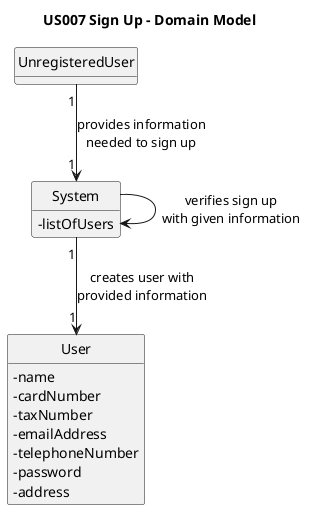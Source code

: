 @startuml
skinparam monochrome true
skinparam packageStyle rectangle
skinparam shadowing false
skinparam classAttributeIconSize 0

hide circle
hide methods

title US007 Sign Up - Domain Model

class UnregisteredUser {
}

class System {
-listOfUsers
}

class User {
-name
-cardNumber
-taxNumber
-emailAddress
-telephoneNumber
-password
-address
}

UnregisteredUser "1" --> "1" System : provides information\nneeded to sign up

System -> System : verifies sign up\nwith given information

System "1" --> "1" User : creates user with\nprovided information
@enduml